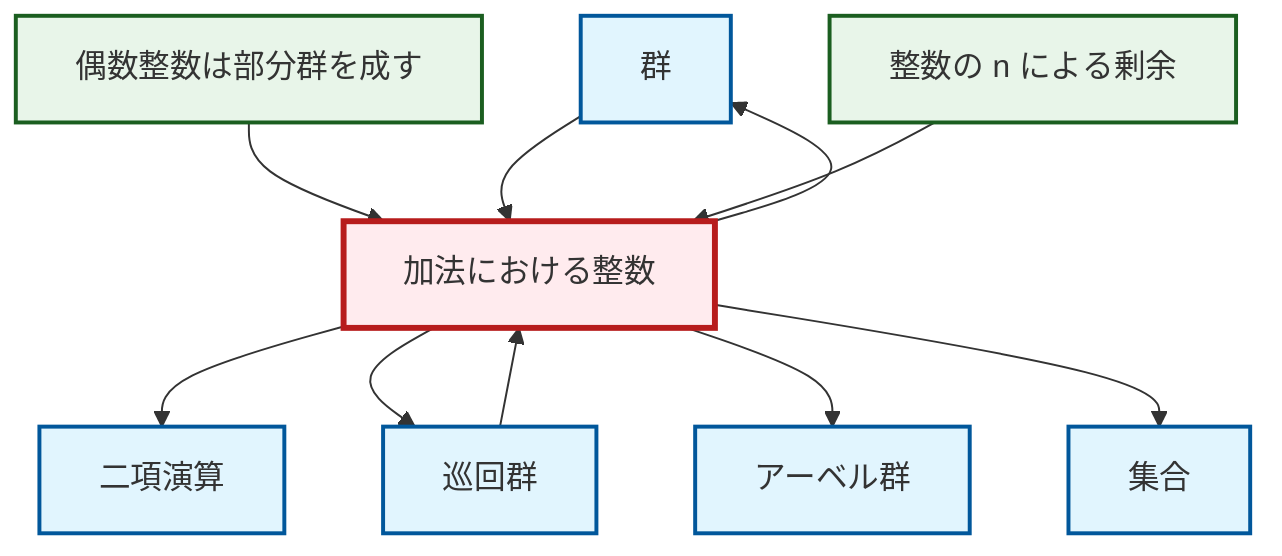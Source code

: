 graph TD
    classDef definition fill:#e1f5fe,stroke:#01579b,stroke-width:2px
    classDef theorem fill:#f3e5f5,stroke:#4a148c,stroke-width:2px
    classDef axiom fill:#fff3e0,stroke:#e65100,stroke-width:2px
    classDef example fill:#e8f5e9,stroke:#1b5e20,stroke-width:2px
    classDef current fill:#ffebee,stroke:#b71c1c,stroke-width:3px
    def-set["集合"]:::definition
    def-binary-operation["二項演算"]:::definition
    def-group["群"]:::definition
    def-abelian-group["アーベル群"]:::definition
    ex-quotient-integers-mod-n["整数の n による剰余"]:::example
    ex-even-integers-subgroup["偶数整数は部分群を成す"]:::example
    def-cyclic-group["巡回群"]:::definition
    ex-integers-addition["加法における整数"]:::example
    ex-even-integers-subgroup --> ex-integers-addition
    def-group --> ex-integers-addition
    ex-quotient-integers-mod-n --> ex-integers-addition
    ex-integers-addition --> def-binary-operation
    ex-integers-addition --> def-cyclic-group
    ex-integers-addition --> def-abelian-group
    def-cyclic-group --> ex-integers-addition
    ex-integers-addition --> def-group
    ex-integers-addition --> def-set
    class ex-integers-addition current